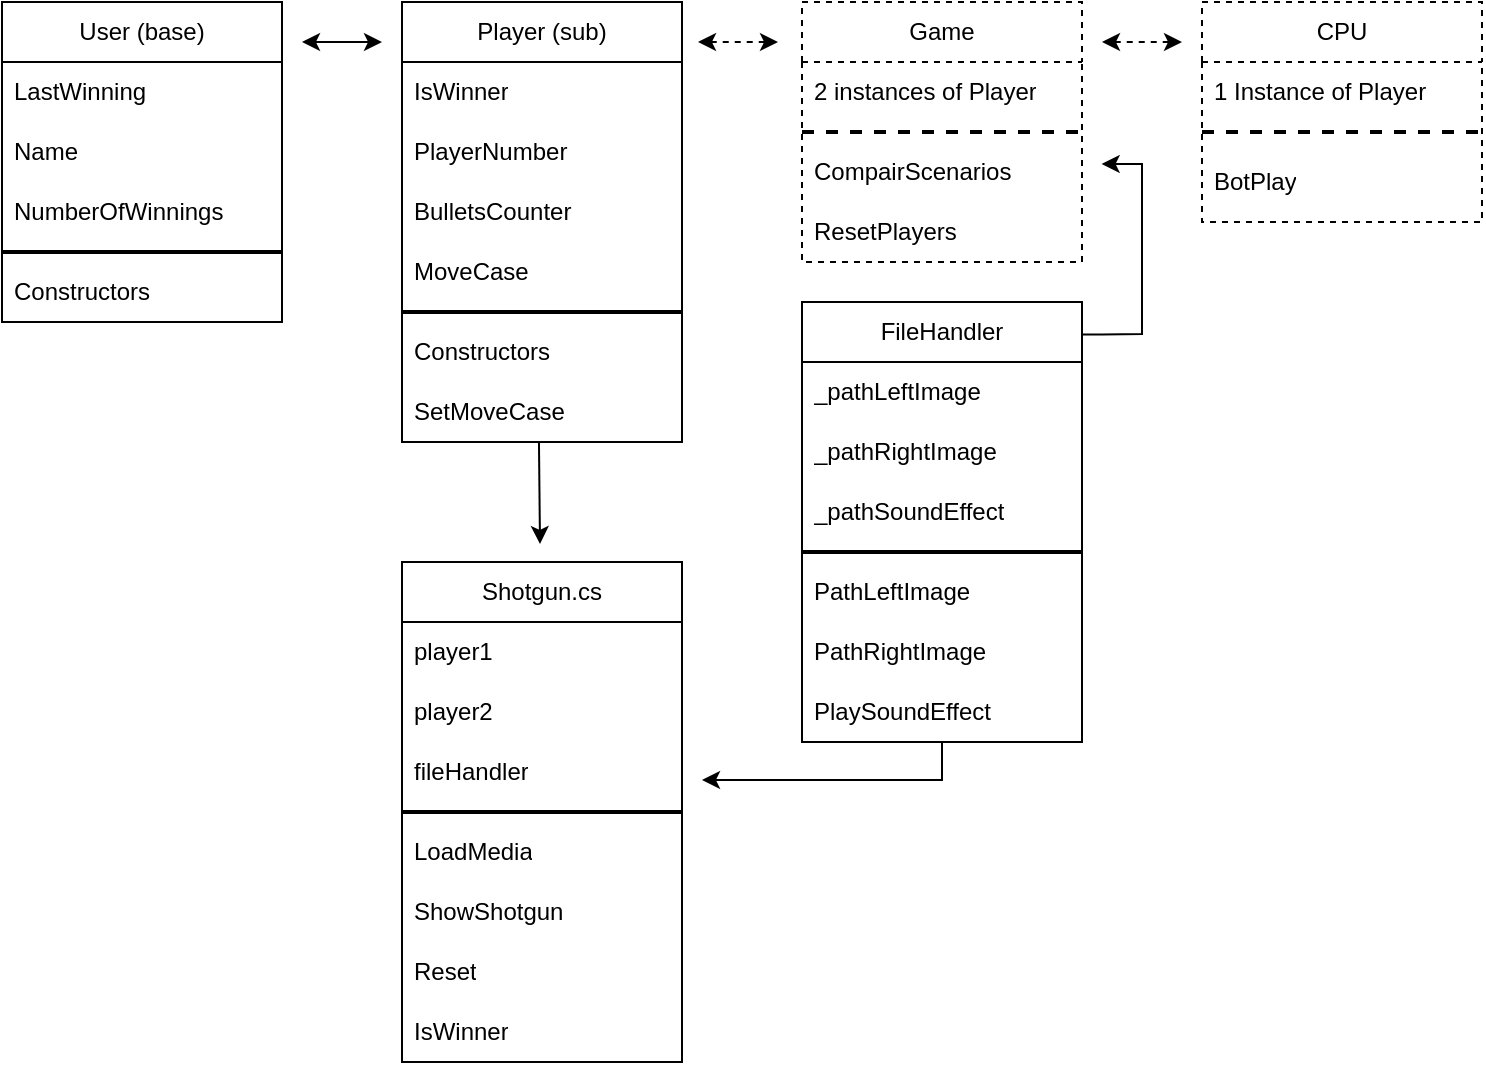 <mxfile version="24.7.14">
  <diagram name="Page-1" id="oYNQ9oxJfEMwef_LJZgK">
    <mxGraphModel dx="454" dy="255" grid="1" gridSize="10" guides="1" tooltips="1" connect="1" arrows="1" fold="1" page="1" pageScale="1" pageWidth="850" pageHeight="1100" math="0" shadow="0">
      <root>
        <mxCell id="0" />
        <mxCell id="1" parent="0" />
        <mxCell id="olOEzMTBYUHUWDe7vOWi-1" value="Player (sub)" style="swimlane;fontStyle=0;childLayout=stackLayout;horizontal=1;startSize=30;horizontalStack=0;resizeParent=1;resizeParentMax=0;resizeLast=0;collapsible=1;marginBottom=0;whiteSpace=wrap;html=1;" parent="1" vertex="1">
          <mxGeometry x="240" y="400" width="140" height="220" as="geometry">
            <mxRectangle x="160" y="80" width="70" height="30" as="alternateBounds" />
          </mxGeometry>
        </mxCell>
        <mxCell id="olOEzMTBYUHUWDe7vOWi-2" value="I&lt;span style=&quot;background-color: initial;&quot;&gt;sWinner&lt;/span&gt;" style="text;strokeColor=none;fillColor=none;align=left;verticalAlign=middle;spacingLeft=4;spacingRight=4;overflow=hidden;points=[[0,0.5],[1,0.5]];portConstraint=eastwest;rotatable=0;whiteSpace=wrap;html=1;" parent="olOEzMTBYUHUWDe7vOWi-1" vertex="1">
          <mxGeometry y="30" width="140" height="30" as="geometry" />
        </mxCell>
        <mxCell id="olOEzMTBYUHUWDe7vOWi-3" value="PlayerNumber" style="text;strokeColor=none;fillColor=none;align=left;verticalAlign=middle;spacingLeft=4;spacingRight=4;overflow=hidden;points=[[0,0.5],[1,0.5]];portConstraint=eastwest;rotatable=0;whiteSpace=wrap;html=1;" parent="olOEzMTBYUHUWDe7vOWi-1" vertex="1">
          <mxGeometry y="60" width="140" height="30" as="geometry" />
        </mxCell>
        <mxCell id="W4ohKHG7AuBzYeWcM7zC-2" value="BulletsCounter" style="text;strokeColor=none;fillColor=none;align=left;verticalAlign=middle;spacingLeft=4;spacingRight=4;overflow=hidden;points=[[0,0.5],[1,0.5]];portConstraint=eastwest;rotatable=0;whiteSpace=wrap;html=1;" parent="olOEzMTBYUHUWDe7vOWi-1" vertex="1">
          <mxGeometry y="90" width="140" height="30" as="geometry" />
        </mxCell>
        <mxCell id="W4ohKHG7AuBzYeWcM7zC-1" value="MoveCase" style="text;strokeColor=none;fillColor=none;align=left;verticalAlign=middle;spacingLeft=4;spacingRight=4;overflow=hidden;points=[[0,0.5],[1,0.5]];portConstraint=eastwest;rotatable=0;whiteSpace=wrap;html=1;" parent="olOEzMTBYUHUWDe7vOWi-1" vertex="1">
          <mxGeometry y="120" width="140" height="30" as="geometry" />
        </mxCell>
        <mxCell id="olOEzMTBYUHUWDe7vOWi-7" value="" style="line;strokeWidth=2;html=1;perimeter=backbonePerimeter;points=[];outlineConnect=0;" parent="olOEzMTBYUHUWDe7vOWi-1" vertex="1">
          <mxGeometry y="150" width="140" height="10" as="geometry" />
        </mxCell>
        <mxCell id="olOEzMTBYUHUWDe7vOWi-4" value="Constructors" style="text;strokeColor=none;fillColor=none;align=left;verticalAlign=middle;spacingLeft=4;spacingRight=4;overflow=hidden;points=[[0,0.5],[1,0.5]];portConstraint=eastwest;rotatable=0;whiteSpace=wrap;html=1;" parent="olOEzMTBYUHUWDe7vOWi-1" vertex="1">
          <mxGeometry y="160" width="140" height="30" as="geometry" />
        </mxCell>
        <mxCell id="olOEzMTBYUHUWDe7vOWi-29" value="SetMoveCase" style="text;strokeColor=none;fillColor=none;align=left;verticalAlign=middle;spacingLeft=4;spacingRight=4;overflow=hidden;points=[[0,0.5],[1,0.5]];portConstraint=eastwest;rotatable=0;whiteSpace=wrap;html=1;" parent="olOEzMTBYUHUWDe7vOWi-1" vertex="1">
          <mxGeometry y="190" width="140" height="30" as="geometry" />
        </mxCell>
        <mxCell id="olOEzMTBYUHUWDe7vOWi-32" value="CPU" style="swimlane;fontStyle=0;childLayout=stackLayout;horizontal=1;startSize=30;horizontalStack=0;resizeParent=1;resizeParentMax=0;resizeLast=0;collapsible=1;marginBottom=0;whiteSpace=wrap;html=1;dashed=1;" parent="1" vertex="1">
          <mxGeometry x="640" y="400" width="140" height="110" as="geometry">
            <mxRectangle x="160" y="80" width="70" height="30" as="alternateBounds" />
          </mxGeometry>
        </mxCell>
        <mxCell id="olOEzMTBYUHUWDe7vOWi-33" value="1 Instance of Player" style="text;strokeColor=none;fillColor=none;align=left;verticalAlign=middle;spacingLeft=4;spacingRight=4;overflow=hidden;points=[[0,0.5],[1,0.5]];portConstraint=eastwest;rotatable=0;whiteSpace=wrap;html=1;" parent="olOEzMTBYUHUWDe7vOWi-32" vertex="1">
          <mxGeometry y="30" width="140" height="30" as="geometry" />
        </mxCell>
        <mxCell id="olOEzMTBYUHUWDe7vOWi-35" value="" style="line;strokeWidth=2;html=1;perimeter=backbonePerimeter;points=[];outlineConnect=0;dashed=1;" parent="olOEzMTBYUHUWDe7vOWi-32" vertex="1">
          <mxGeometry y="60" width="140" height="10" as="geometry" />
        </mxCell>
        <mxCell id="olOEzMTBYUHUWDe7vOWi-36" value="BotPlay" style="text;strokeColor=none;fillColor=none;align=left;verticalAlign=middle;spacingLeft=4;spacingRight=4;overflow=hidden;points=[[0,0.5],[1,0.5]];portConstraint=eastwest;rotatable=0;whiteSpace=wrap;html=1;" parent="olOEzMTBYUHUWDe7vOWi-32" vertex="1">
          <mxGeometry y="70" width="140" height="40" as="geometry" />
        </mxCell>
        <mxCell id="olOEzMTBYUHUWDe7vOWi-39" value="Game" style="swimlane;fontStyle=0;childLayout=stackLayout;horizontal=1;startSize=30;horizontalStack=0;resizeParent=1;resizeParentMax=0;resizeLast=0;collapsible=1;marginBottom=0;whiteSpace=wrap;html=1;dashed=1;" parent="1" vertex="1">
          <mxGeometry x="440" y="400" width="140" height="130" as="geometry">
            <mxRectangle x="160" y="80" width="70" height="30" as="alternateBounds" />
          </mxGeometry>
        </mxCell>
        <mxCell id="olOEzMTBYUHUWDe7vOWi-40" value="2 instances of Player" style="text;strokeColor=none;fillColor=none;align=left;verticalAlign=middle;spacingLeft=4;spacingRight=4;overflow=hidden;points=[[0,0.5],[1,0.5]];portConstraint=eastwest;rotatable=0;whiteSpace=wrap;html=1;" parent="olOEzMTBYUHUWDe7vOWi-39" vertex="1">
          <mxGeometry y="30" width="140" height="30" as="geometry" />
        </mxCell>
        <mxCell id="olOEzMTBYUHUWDe7vOWi-42" value="" style="line;strokeWidth=2;html=1;perimeter=backbonePerimeter;points=[];outlineConnect=0;dashed=1;" parent="olOEzMTBYUHUWDe7vOWi-39" vertex="1">
          <mxGeometry y="60" width="140" height="10" as="geometry" />
        </mxCell>
        <mxCell id="olOEzMTBYUHUWDe7vOWi-43" value="CompairScenarios" style="text;strokeColor=none;fillColor=none;align=left;verticalAlign=middle;spacingLeft=4;spacingRight=4;overflow=hidden;points=[[0,0.5],[1,0.5]];portConstraint=eastwest;rotatable=0;whiteSpace=wrap;html=1;" parent="olOEzMTBYUHUWDe7vOWi-39" vertex="1">
          <mxGeometry y="70" width="140" height="30" as="geometry" />
        </mxCell>
        <mxCell id="olOEzMTBYUHUWDe7vOWi-44" value="ResetPlayers" style="text;strokeColor=none;fillColor=none;align=left;verticalAlign=middle;spacingLeft=4;spacingRight=4;overflow=hidden;points=[[0,0.5],[1,0.5]];portConstraint=eastwest;rotatable=0;whiteSpace=wrap;html=1;" parent="olOEzMTBYUHUWDe7vOWi-39" vertex="1">
          <mxGeometry y="100" width="140" height="30" as="geometry" />
        </mxCell>
        <mxCell id="olOEzMTBYUHUWDe7vOWi-61" value="User (base)" style="swimlane;fontStyle=0;childLayout=stackLayout;horizontal=1;startSize=30;horizontalStack=0;resizeParent=1;resizeParentMax=0;resizeLast=0;collapsible=1;marginBottom=0;whiteSpace=wrap;html=1;" parent="1" vertex="1">
          <mxGeometry x="40" y="400" width="140" height="160" as="geometry">
            <mxRectangle x="160" y="80" width="70" height="30" as="alternateBounds" />
          </mxGeometry>
        </mxCell>
        <mxCell id="olOEzMTBYUHUWDe7vOWi-62" value="LastWinning" style="text;strokeColor=none;fillColor=none;align=left;verticalAlign=middle;spacingLeft=4;spacingRight=4;overflow=hidden;points=[[0,0.5],[1,0.5]];portConstraint=eastwest;rotatable=0;whiteSpace=wrap;html=1;" parent="olOEzMTBYUHUWDe7vOWi-61" vertex="1">
          <mxGeometry y="30" width="140" height="30" as="geometry" />
        </mxCell>
        <mxCell id="Vy18ww2d8VHXRH0dWqqq-10" value="Name" style="text;strokeColor=none;fillColor=none;align=left;verticalAlign=middle;spacingLeft=4;spacingRight=4;overflow=hidden;points=[[0,0.5],[1,0.5]];portConstraint=eastwest;rotatable=0;whiteSpace=wrap;html=1;" vertex="1" parent="olOEzMTBYUHUWDe7vOWi-61">
          <mxGeometry y="60" width="140" height="30" as="geometry" />
        </mxCell>
        <mxCell id="olOEzMTBYUHUWDe7vOWi-65" value="NumberOfWinnings" style="text;strokeColor=none;fillColor=none;align=left;verticalAlign=middle;spacingLeft=4;spacingRight=4;overflow=hidden;points=[[0,0.5],[1,0.5]];portConstraint=eastwest;rotatable=0;whiteSpace=wrap;html=1;" parent="olOEzMTBYUHUWDe7vOWi-61" vertex="1">
          <mxGeometry y="90" width="140" height="30" as="geometry" />
        </mxCell>
        <mxCell id="olOEzMTBYUHUWDe7vOWi-63" value="" style="line;strokeWidth=2;html=1;perimeter=backbonePerimeter;points=[];outlineConnect=0;" parent="olOEzMTBYUHUWDe7vOWi-61" vertex="1">
          <mxGeometry y="120" width="140" height="10" as="geometry" />
        </mxCell>
        <mxCell id="olOEzMTBYUHUWDe7vOWi-64" value="Constructors" style="text;strokeColor=none;fillColor=none;align=left;verticalAlign=middle;spacingLeft=4;spacingRight=4;overflow=hidden;points=[[0,0.5],[1,0.5]];portConstraint=eastwest;rotatable=0;whiteSpace=wrap;html=1;" parent="olOEzMTBYUHUWDe7vOWi-61" vertex="1">
          <mxGeometry y="130" width="140" height="30" as="geometry" />
        </mxCell>
        <mxCell id="olOEzMTBYUHUWDe7vOWi-66" value="" style="endArrow=classic;startArrow=classic;html=1;rounded=0;" parent="1" edge="1">
          <mxGeometry width="50" height="50" relative="1" as="geometry">
            <mxPoint x="190" y="420" as="sourcePoint" />
            <mxPoint x="230" y="420" as="targetPoint" />
          </mxGeometry>
        </mxCell>
        <mxCell id="Vy18ww2d8VHXRH0dWqqq-1" value="FileHandler" style="swimlane;fontStyle=0;childLayout=stackLayout;horizontal=1;startSize=30;horizontalStack=0;resizeParent=1;resizeParentMax=0;resizeLast=0;collapsible=1;marginBottom=0;whiteSpace=wrap;html=1;" vertex="1" parent="1">
          <mxGeometry x="440" y="550" width="140" height="220" as="geometry">
            <mxRectangle x="160" y="80" width="70" height="30" as="alternateBounds" />
          </mxGeometry>
        </mxCell>
        <mxCell id="Vy18ww2d8VHXRH0dWqqq-2" value="_pathLeftImage" style="text;strokeColor=none;fillColor=none;align=left;verticalAlign=middle;spacingLeft=4;spacingRight=4;overflow=hidden;points=[[0,0.5],[1,0.5]];portConstraint=eastwest;rotatable=0;whiteSpace=wrap;html=1;" vertex="1" parent="Vy18ww2d8VHXRH0dWqqq-1">
          <mxGeometry y="30" width="140" height="30" as="geometry" />
        </mxCell>
        <mxCell id="Vy18ww2d8VHXRH0dWqqq-3" value="_pathRightImage" style="text;strokeColor=none;fillColor=none;align=left;verticalAlign=middle;spacingLeft=4;spacingRight=4;overflow=hidden;points=[[0,0.5],[1,0.5]];portConstraint=eastwest;rotatable=0;whiteSpace=wrap;html=1;" vertex="1" parent="Vy18ww2d8VHXRH0dWqqq-1">
          <mxGeometry y="60" width="140" height="30" as="geometry" />
        </mxCell>
        <mxCell id="Vy18ww2d8VHXRH0dWqqq-4" value="_pathSoundEffect" style="text;strokeColor=none;fillColor=none;align=left;verticalAlign=middle;spacingLeft=4;spacingRight=4;overflow=hidden;points=[[0,0.5],[1,0.5]];portConstraint=eastwest;rotatable=0;whiteSpace=wrap;html=1;" vertex="1" parent="Vy18ww2d8VHXRH0dWqqq-1">
          <mxGeometry y="90" width="140" height="30" as="geometry" />
        </mxCell>
        <mxCell id="Vy18ww2d8VHXRH0dWqqq-6" value="" style="line;strokeWidth=2;html=1;perimeter=backbonePerimeter;points=[];outlineConnect=0;" vertex="1" parent="Vy18ww2d8VHXRH0dWqqq-1">
          <mxGeometry y="120" width="140" height="10" as="geometry" />
        </mxCell>
        <mxCell id="Vy18ww2d8VHXRH0dWqqq-7" value="PathLeftImage" style="text;strokeColor=none;fillColor=none;align=left;verticalAlign=middle;spacingLeft=4;spacingRight=4;overflow=hidden;points=[[0,0.5],[1,0.5]];portConstraint=eastwest;rotatable=0;whiteSpace=wrap;html=1;" vertex="1" parent="Vy18ww2d8VHXRH0dWqqq-1">
          <mxGeometry y="130" width="140" height="30" as="geometry" />
        </mxCell>
        <mxCell id="Vy18ww2d8VHXRH0dWqqq-8" value="PathRightImage" style="text;strokeColor=none;fillColor=none;align=left;verticalAlign=middle;spacingLeft=4;spacingRight=4;overflow=hidden;points=[[0,0.5],[1,0.5]];portConstraint=eastwest;rotatable=0;whiteSpace=wrap;html=1;" vertex="1" parent="Vy18ww2d8VHXRH0dWqqq-1">
          <mxGeometry y="160" width="140" height="30" as="geometry" />
        </mxCell>
        <mxCell id="Vy18ww2d8VHXRH0dWqqq-9" value="PlaySoundEffect" style="text;strokeColor=none;fillColor=none;align=left;verticalAlign=middle;spacingLeft=4;spacingRight=4;overflow=hidden;points=[[0,0.5],[1,0.5]];portConstraint=eastwest;rotatable=0;whiteSpace=wrap;html=1;" vertex="1" parent="Vy18ww2d8VHXRH0dWqqq-1">
          <mxGeometry y="190" width="140" height="30" as="geometry" />
        </mxCell>
        <mxCell id="Vy18ww2d8VHXRH0dWqqq-11" value="" style="endArrow=classic;startArrow=classic;html=1;rounded=0;dashed=1;" edge="1" parent="1">
          <mxGeometry width="50" height="50" relative="1" as="geometry">
            <mxPoint x="388" y="420" as="sourcePoint" />
            <mxPoint x="428" y="420" as="targetPoint" />
          </mxGeometry>
        </mxCell>
        <mxCell id="Vy18ww2d8VHXRH0dWqqq-12" value="" style="endArrow=classic;startArrow=classic;html=1;rounded=0;dashed=1;" edge="1" parent="1">
          <mxGeometry width="50" height="50" relative="1" as="geometry">
            <mxPoint x="590" y="420" as="sourcePoint" />
            <mxPoint x="630" y="420" as="targetPoint" />
          </mxGeometry>
        </mxCell>
        <mxCell id="Vy18ww2d8VHXRH0dWqqq-15" value="" style="endArrow=classic;html=1;rounded=0;edgeStyle=orthogonalEdgeStyle;exitX=1.001;exitY=0.074;exitDx=0;exitDy=0;exitPerimeter=0;" edge="1" parent="1" source="Vy18ww2d8VHXRH0dWqqq-1">
          <mxGeometry width="50" height="50" relative="1" as="geometry">
            <mxPoint x="578.0" y="565.58" as="sourcePoint" />
            <mxPoint x="589.82" y="481" as="targetPoint" />
            <Array as="points">
              <mxPoint x="590" y="566" />
              <mxPoint x="610" y="566" />
              <mxPoint x="610" y="481" />
            </Array>
          </mxGeometry>
        </mxCell>
        <mxCell id="Vy18ww2d8VHXRH0dWqqq-16" value="Shotgun.cs" style="swimlane;fontStyle=0;childLayout=stackLayout;horizontal=1;startSize=30;horizontalStack=0;resizeParent=1;resizeParentMax=0;resizeLast=0;collapsible=1;marginBottom=0;whiteSpace=wrap;html=1;" vertex="1" parent="1">
          <mxGeometry x="240" y="680" width="140" height="250" as="geometry">
            <mxRectangle x="160" y="80" width="70" height="30" as="alternateBounds" />
          </mxGeometry>
        </mxCell>
        <mxCell id="Vy18ww2d8VHXRH0dWqqq-17" value="player1" style="text;strokeColor=none;fillColor=none;align=left;verticalAlign=middle;spacingLeft=4;spacingRight=4;overflow=hidden;points=[[0,0.5],[1,0.5]];portConstraint=eastwest;rotatable=0;whiteSpace=wrap;html=1;" vertex="1" parent="Vy18ww2d8VHXRH0dWqqq-16">
          <mxGeometry y="30" width="140" height="30" as="geometry" />
        </mxCell>
        <mxCell id="Vy18ww2d8VHXRH0dWqqq-18" value="player2" style="text;strokeColor=none;fillColor=none;align=left;verticalAlign=middle;spacingLeft=4;spacingRight=4;overflow=hidden;points=[[0,0.5],[1,0.5]];portConstraint=eastwest;rotatable=0;whiteSpace=wrap;html=1;" vertex="1" parent="Vy18ww2d8VHXRH0dWqqq-16">
          <mxGeometry y="60" width="140" height="30" as="geometry" />
        </mxCell>
        <mxCell id="Vy18ww2d8VHXRH0dWqqq-19" value="fileHandler" style="text;strokeColor=none;fillColor=none;align=left;verticalAlign=middle;spacingLeft=4;spacingRight=4;overflow=hidden;points=[[0,0.5],[1,0.5]];portConstraint=eastwest;rotatable=0;whiteSpace=wrap;html=1;" vertex="1" parent="Vy18ww2d8VHXRH0dWqqq-16">
          <mxGeometry y="90" width="140" height="30" as="geometry" />
        </mxCell>
        <mxCell id="Vy18ww2d8VHXRH0dWqqq-20" value="" style="line;strokeWidth=2;html=1;perimeter=backbonePerimeter;points=[];outlineConnect=0;" vertex="1" parent="Vy18ww2d8VHXRH0dWqqq-16">
          <mxGeometry y="120" width="140" height="10" as="geometry" />
        </mxCell>
        <mxCell id="Vy18ww2d8VHXRH0dWqqq-21" value="LoadMedia" style="text;strokeColor=none;fillColor=none;align=left;verticalAlign=middle;spacingLeft=4;spacingRight=4;overflow=hidden;points=[[0,0.5],[1,0.5]];portConstraint=eastwest;rotatable=0;whiteSpace=wrap;html=1;" vertex="1" parent="Vy18ww2d8VHXRH0dWqqq-16">
          <mxGeometry y="130" width="140" height="30" as="geometry" />
        </mxCell>
        <mxCell id="Vy18ww2d8VHXRH0dWqqq-22" value="ShowShotgun" style="text;strokeColor=none;fillColor=none;align=left;verticalAlign=middle;spacingLeft=4;spacingRight=4;overflow=hidden;points=[[0,0.5],[1,0.5]];portConstraint=eastwest;rotatable=0;whiteSpace=wrap;html=1;" vertex="1" parent="Vy18ww2d8VHXRH0dWqqq-16">
          <mxGeometry y="160" width="140" height="30" as="geometry" />
        </mxCell>
        <mxCell id="Vy18ww2d8VHXRH0dWqqq-24" value="Reset" style="text;strokeColor=none;fillColor=none;align=left;verticalAlign=middle;spacingLeft=4;spacingRight=4;overflow=hidden;points=[[0,0.5],[1,0.5]];portConstraint=eastwest;rotatable=0;whiteSpace=wrap;html=1;" vertex="1" parent="Vy18ww2d8VHXRH0dWqqq-16">
          <mxGeometry y="190" width="140" height="30" as="geometry" />
        </mxCell>
        <mxCell id="Vy18ww2d8VHXRH0dWqqq-25" value="IsWinner" style="text;strokeColor=none;fillColor=none;align=left;verticalAlign=middle;spacingLeft=4;spacingRight=4;overflow=hidden;points=[[0,0.5],[1,0.5]];portConstraint=eastwest;rotatable=0;whiteSpace=wrap;html=1;" vertex="1" parent="Vy18ww2d8VHXRH0dWqqq-16">
          <mxGeometry y="220" width="140" height="30" as="geometry" />
        </mxCell>
        <mxCell id="Vy18ww2d8VHXRH0dWqqq-28" value="" style="endArrow=classic;html=1;rounded=0;exitX=0.482;exitY=0.967;exitDx=0;exitDy=0;exitPerimeter=0;" edge="1" parent="1">
          <mxGeometry width="50" height="50" relative="1" as="geometry">
            <mxPoint x="308.48" y="620.01" as="sourcePoint" />
            <mxPoint x="309" y="671" as="targetPoint" />
          </mxGeometry>
        </mxCell>
        <mxCell id="Vy18ww2d8VHXRH0dWqqq-30" value="" style="endArrow=classic;html=1;rounded=0;edgeStyle=orthogonalEdgeStyle;" edge="1" parent="1">
          <mxGeometry width="50" height="50" relative="1" as="geometry">
            <mxPoint x="510" y="770" as="sourcePoint" />
            <mxPoint x="390" y="789" as="targetPoint" />
            <Array as="points">
              <mxPoint x="510" y="789" />
              <mxPoint x="390" y="789" />
            </Array>
          </mxGeometry>
        </mxCell>
      </root>
    </mxGraphModel>
  </diagram>
</mxfile>
